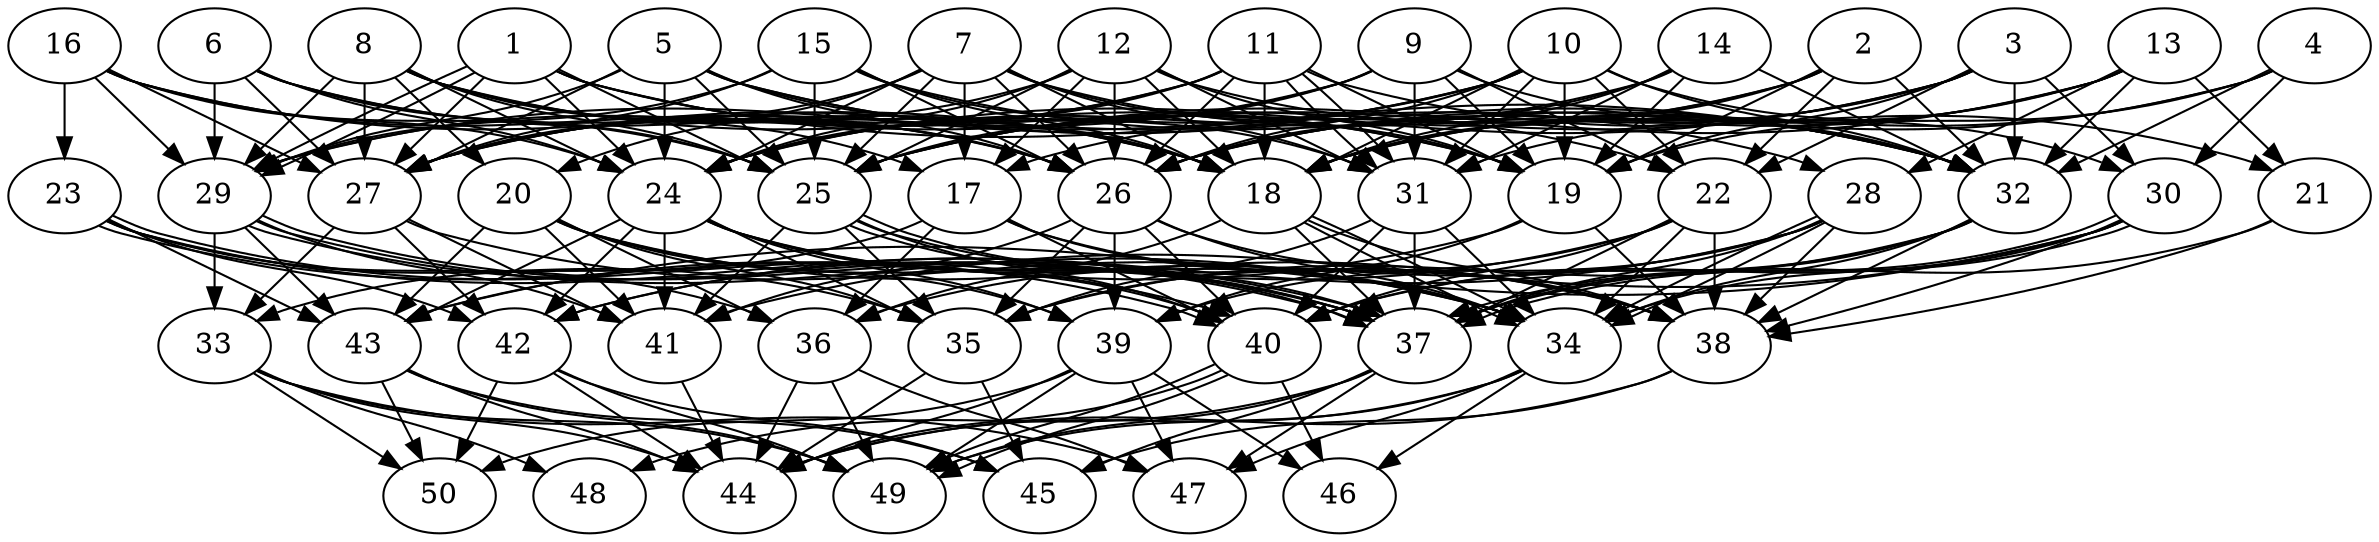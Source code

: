 // DAG automatically generated by daggen at Thu Oct  3 14:07:57 2019
// ./daggen --dot -n 50 --ccr 0.3 --fat 0.7 --regular 0.7 --density 0.9 --mindata 5242880 --maxdata 52428800 
digraph G {
  1 [size="99259733", alpha="0.08", expect_size="29777920"] 
  1 -> 19 [size ="29777920"]
  1 -> 22 [size ="29777920"]
  1 -> 24 [size ="29777920"]
  1 -> 25 [size ="29777920"]
  1 -> 27 [size ="29777920"]
  1 -> 29 [size ="29777920"]
  1 -> 29 [size ="29777920"]
  1 -> 32 [size ="29777920"]
  2 [size="143650133", alpha="0.19", expect_size="43095040"] 
  2 -> 17 [size ="43095040"]
  2 -> 18 [size ="43095040"]
  2 -> 19 [size ="43095040"]
  2 -> 22 [size ="43095040"]
  2 -> 25 [size ="43095040"]
  2 -> 32 [size ="43095040"]
  3 [size="99915093", alpha="0.01", expect_size="29974528"] 
  3 -> 18 [size ="29974528"]
  3 -> 19 [size ="29974528"]
  3 -> 22 [size ="29974528"]
  3 -> 24 [size ="29974528"]
  3 -> 25 [size ="29974528"]
  3 -> 26 [size ="29974528"]
  3 -> 30 [size ="29974528"]
  3 -> 32 [size ="29974528"]
  4 [size="154548907", alpha="0.09", expect_size="46364672"] 
  4 -> 18 [size ="46364672"]
  4 -> 19 [size ="46364672"]
  4 -> 26 [size ="46364672"]
  4 -> 30 [size ="46364672"]
  4 -> 32 [size ="46364672"]
  5 [size="93443413", alpha="0.10", expect_size="28033024"] 
  5 -> 18 [size ="28033024"]
  5 -> 24 [size ="28033024"]
  5 -> 25 [size ="28033024"]
  5 -> 26 [size ="28033024"]
  5 -> 27 [size ="28033024"]
  5 -> 28 [size ="28033024"]
  5 -> 29 [size ="28033024"]
  5 -> 32 [size ="28033024"]
  6 [size="165317973", alpha="0.03", expect_size="49595392"] 
  6 -> 18 [size ="49595392"]
  6 -> 24 [size ="49595392"]
  6 -> 25 [size ="49595392"]
  6 -> 26 [size ="49595392"]
  6 -> 27 [size ="49595392"]
  6 -> 29 [size ="49595392"]
  7 [size="139414187", alpha="0.13", expect_size="41824256"] 
  7 -> 17 [size ="41824256"]
  7 -> 18 [size ="41824256"]
  7 -> 19 [size ="41824256"]
  7 -> 20 [size ="41824256"]
  7 -> 24 [size ="41824256"]
  7 -> 25 [size ="41824256"]
  7 -> 26 [size ="41824256"]
  7 -> 27 [size ="41824256"]
  7 -> 31 [size ="41824256"]
  7 -> 32 [size ="41824256"]
  8 [size="114251093", alpha="0.16", expect_size="34275328"] 
  8 -> 17 [size ="34275328"]
  8 -> 18 [size ="34275328"]
  8 -> 19 [size ="34275328"]
  8 -> 20 [size ="34275328"]
  8 -> 24 [size ="34275328"]
  8 -> 25 [size ="34275328"]
  8 -> 26 [size ="34275328"]
  8 -> 27 [size ="34275328"]
  8 -> 29 [size ="34275328"]
  9 [size="26535253", alpha="0.05", expect_size="7960576"] 
  9 -> 19 [size ="7960576"]
  9 -> 22 [size ="7960576"]
  9 -> 24 [size ="7960576"]
  9 -> 25 [size ="7960576"]
  9 -> 27 [size ="7960576"]
  9 -> 31 [size ="7960576"]
  9 -> 32 [size ="7960576"]
  10 [size="135075840", alpha="0.06", expect_size="40522752"] 
  10 -> 18 [size ="40522752"]
  10 -> 19 [size ="40522752"]
  10 -> 22 [size ="40522752"]
  10 -> 24 [size ="40522752"]
  10 -> 26 [size ="40522752"]
  10 -> 27 [size ="40522752"]
  10 -> 29 [size ="40522752"]
  10 -> 30 [size ="40522752"]
  10 -> 31 [size ="40522752"]
  10 -> 32 [size ="40522752"]
  11 [size="129706667", alpha="0.11", expect_size="38912000"] 
  11 -> 18 [size ="38912000"]
  11 -> 19 [size ="38912000"]
  11 -> 21 [size ="38912000"]
  11 -> 24 [size ="38912000"]
  11 -> 26 [size ="38912000"]
  11 -> 27 [size ="38912000"]
  11 -> 29 [size ="38912000"]
  11 -> 31 [size ="38912000"]
  11 -> 31 [size ="38912000"]
  12 [size="38550187", alpha="0.03", expect_size="11565056"] 
  12 -> 17 [size ="11565056"]
  12 -> 18 [size ="11565056"]
  12 -> 19 [size ="11565056"]
  12 -> 24 [size ="11565056"]
  12 -> 25 [size ="11565056"]
  12 -> 26 [size ="11565056"]
  12 -> 27 [size ="11565056"]
  12 -> 31 [size ="11565056"]
  12 -> 32 [size ="11565056"]
  13 [size="28880213", alpha="0.04", expect_size="8664064"] 
  13 -> 18 [size ="8664064"]
  13 -> 21 [size ="8664064"]
  13 -> 25 [size ="8664064"]
  13 -> 26 [size ="8664064"]
  13 -> 28 [size ="8664064"]
  13 -> 31 [size ="8664064"]
  13 -> 32 [size ="8664064"]
  14 [size="39656107", alpha="0.09", expect_size="11896832"] 
  14 -> 18 [size ="11896832"]
  14 -> 19 [size ="11896832"]
  14 -> 24 [size ="11896832"]
  14 -> 26 [size ="11896832"]
  14 -> 31 [size ="11896832"]
  14 -> 32 [size ="11896832"]
  15 [size="106984107", alpha="0.14", expect_size="32095232"] 
  15 -> 18 [size ="32095232"]
  15 -> 25 [size ="32095232"]
  15 -> 26 [size ="32095232"]
  15 -> 27 [size ="32095232"]
  15 -> 29 [size ="32095232"]
  15 -> 31 [size ="32095232"]
  15 -> 32 [size ="32095232"]
  16 [size="27289600", alpha="0.10", expect_size="8186880"] 
  16 -> 18 [size ="8186880"]
  16 -> 23 [size ="8186880"]
  16 -> 24 [size ="8186880"]
  16 -> 25 [size ="8186880"]
  16 -> 26 [size ="8186880"]
  16 -> 27 [size ="8186880"]
  16 -> 29 [size ="8186880"]
  17 [size="50274987", alpha="0.16", expect_size="15082496"] 
  17 -> 33 [size ="15082496"]
  17 -> 34 [size ="15082496"]
  17 -> 36 [size ="15082496"]
  17 -> 38 [size ="15082496"]
  17 -> 40 [size ="15082496"]
  18 [size="154030080", alpha="0.09", expect_size="46209024"] 
  18 -> 34 [size ="46209024"]
  18 -> 34 [size ="46209024"]
  18 -> 36 [size ="46209024"]
  18 -> 37 [size ="46209024"]
  18 -> 38 [size ="46209024"]
  19 [size="120804693", alpha="0.20", expect_size="36241408"] 
  19 -> 38 [size ="36241408"]
  19 -> 39 [size ="36241408"]
  19 -> 43 [size ="36241408"]
  20 [size="156535467", alpha="0.03", expect_size="46960640"] 
  20 -> 35 [size ="46960640"]
  20 -> 36 [size ="46960640"]
  20 -> 37 [size ="46960640"]
  20 -> 38 [size ="46960640"]
  20 -> 39 [size ="46960640"]
  20 -> 41 [size ="46960640"]
  20 -> 43 [size ="46960640"]
  21 [size="48424960", alpha="0.17", expect_size="14527488"] 
  21 -> 37 [size ="14527488"]
  21 -> 38 [size ="14527488"]
  22 [size="135782400", alpha="0.07", expect_size="40734720"] 
  22 -> 34 [size ="40734720"]
  22 -> 35 [size ="40734720"]
  22 -> 37 [size ="40734720"]
  22 -> 38 [size ="40734720"]
  22 -> 40 [size ="40734720"]
  22 -> 42 [size ="40734720"]
  23 [size="162901333", alpha="0.07", expect_size="48870400"] 
  23 -> 35 [size ="48870400"]
  23 -> 36 [size ="48870400"]
  23 -> 37 [size ="48870400"]
  23 -> 40 [size ="48870400"]
  23 -> 40 [size ="48870400"]
  23 -> 42 [size ="48870400"]
  23 -> 43 [size ="48870400"]
  24 [size="39338667", alpha="0.05", expect_size="11801600"] 
  24 -> 34 [size ="11801600"]
  24 -> 35 [size ="11801600"]
  24 -> 37 [size ="11801600"]
  24 -> 39 [size ="11801600"]
  24 -> 40 [size ="11801600"]
  24 -> 41 [size ="11801600"]
  24 -> 42 [size ="11801600"]
  24 -> 43 [size ="11801600"]
  25 [size="107615573", alpha="0.12", expect_size="32284672"] 
  25 -> 35 [size ="32284672"]
  25 -> 37 [size ="32284672"]
  25 -> 37 [size ="32284672"]
  25 -> 38 [size ="32284672"]
  25 -> 40 [size ="32284672"]
  25 -> 41 [size ="32284672"]
  26 [size="62583467", alpha="0.18", expect_size="18775040"] 
  26 -> 34 [size ="18775040"]
  26 -> 35 [size ="18775040"]
  26 -> 38 [size ="18775040"]
  26 -> 39 [size ="18775040"]
  26 -> 40 [size ="18775040"]
  26 -> 41 [size ="18775040"]
  27 [size="144899413", alpha="0.20", expect_size="43469824"] 
  27 -> 33 [size ="43469824"]
  27 -> 34 [size ="43469824"]
  27 -> 41 [size ="43469824"]
  27 -> 42 [size ="43469824"]
  28 [size="112612693", alpha="0.14", expect_size="33783808"] 
  28 -> 34 [size ="33783808"]
  28 -> 34 [size ="33783808"]
  28 -> 36 [size ="33783808"]
  28 -> 37 [size ="33783808"]
  28 -> 38 [size ="33783808"]
  28 -> 39 [size ="33783808"]
  28 -> 42 [size ="33783808"]
  29 [size="27095040", alpha="0.09", expect_size="8128512"] 
  29 -> 33 [size ="8128512"]
  29 -> 34 [size ="8128512"]
  29 -> 37 [size ="8128512"]
  29 -> 37 [size ="8128512"]
  29 -> 41 [size ="8128512"]
  29 -> 43 [size ="8128512"]
  30 [size="25838933", alpha="0.19", expect_size="7751680"] 
  30 -> 34 [size ="7751680"]
  30 -> 37 [size ="7751680"]
  30 -> 37 [size ="7751680"]
  30 -> 38 [size ="7751680"]
  30 -> 40 [size ="7751680"]
  30 -> 41 [size ="7751680"]
  30 -> 43 [size ="7751680"]
  31 [size="50728960", alpha="0.03", expect_size="15218688"] 
  31 -> 34 [size ="15218688"]
  31 -> 35 [size ="15218688"]
  31 -> 37 [size ="15218688"]
  31 -> 40 [size ="15218688"]
  32 [size="26258773", alpha="0.10", expect_size="7877632"] 
  32 -> 34 [size ="7877632"]
  32 -> 35 [size ="7877632"]
  32 -> 37 [size ="7877632"]
  32 -> 38 [size ="7877632"]
  32 -> 40 [size ="7877632"]
  33 [size="78609067", alpha="0.19", expect_size="23582720"] 
  33 -> 44 [size ="23582720"]
  33 -> 47 [size ="23582720"]
  33 -> 48 [size ="23582720"]
  33 -> 49 [size ="23582720"]
  33 -> 50 [size ="23582720"]
  34 [size="132935680", alpha="0.10", expect_size="39880704"] 
  34 -> 44 [size ="39880704"]
  34 -> 46 [size ="39880704"]
  34 -> 47 [size ="39880704"]
  34 -> 49 [size ="39880704"]
  35 [size="169021440", alpha="0.13", expect_size="50706432"] 
  35 -> 44 [size ="50706432"]
  35 -> 45 [size ="50706432"]
  36 [size="105557333", alpha="0.16", expect_size="31667200"] 
  36 -> 44 [size ="31667200"]
  36 -> 47 [size ="31667200"]
  36 -> 49 [size ="31667200"]
  37 [size="90378240", alpha="0.05", expect_size="27113472"] 
  37 -> 45 [size ="27113472"]
  37 -> 47 [size ="27113472"]
  37 -> 48 [size ="27113472"]
  37 -> 49 [size ="27113472"]
  38 [size="88145920", alpha="0.10", expect_size="26443776"] 
  38 -> 44 [size ="26443776"]
  38 -> 45 [size ="26443776"]
  39 [size="38345387", alpha="0.09", expect_size="11503616"] 
  39 -> 44 [size ="11503616"]
  39 -> 46 [size ="11503616"]
  39 -> 47 [size ="11503616"]
  39 -> 49 [size ="11503616"]
  39 -> 50 [size ="11503616"]
  40 [size="107325440", alpha="0.05", expect_size="32197632"] 
  40 -> 44 [size ="32197632"]
  40 -> 46 [size ="32197632"]
  40 -> 49 [size ="32197632"]
  40 -> 49 [size ="32197632"]
  41 [size="98116267", alpha="0.05", expect_size="29434880"] 
  41 -> 44 [size ="29434880"]
  42 [size="122944853", alpha="0.00", expect_size="36883456"] 
  42 -> 44 [size ="36883456"]
  42 -> 45 [size ="36883456"]
  42 -> 49 [size ="36883456"]
  42 -> 50 [size ="36883456"]
  43 [size="45608960", alpha="0.14", expect_size="13682688"] 
  43 -> 44 [size ="13682688"]
  43 -> 45 [size ="13682688"]
  43 -> 49 [size ="13682688"]
  43 -> 50 [size ="13682688"]
  44 [size="34795520", alpha="0.11", expect_size="10438656"] 
  45 [size="112691200", alpha="0.19", expect_size="33807360"] 
  46 [size="54227627", alpha="0.12", expect_size="16268288"] 
  47 [size="26504533", alpha="0.02", expect_size="7951360"] 
  48 [size="62327467", alpha="0.04", expect_size="18698240"] 
  49 [size="140960427", alpha="0.07", expect_size="42288128"] 
  50 [size="51162453", alpha="0.12", expect_size="15348736"] 
}
